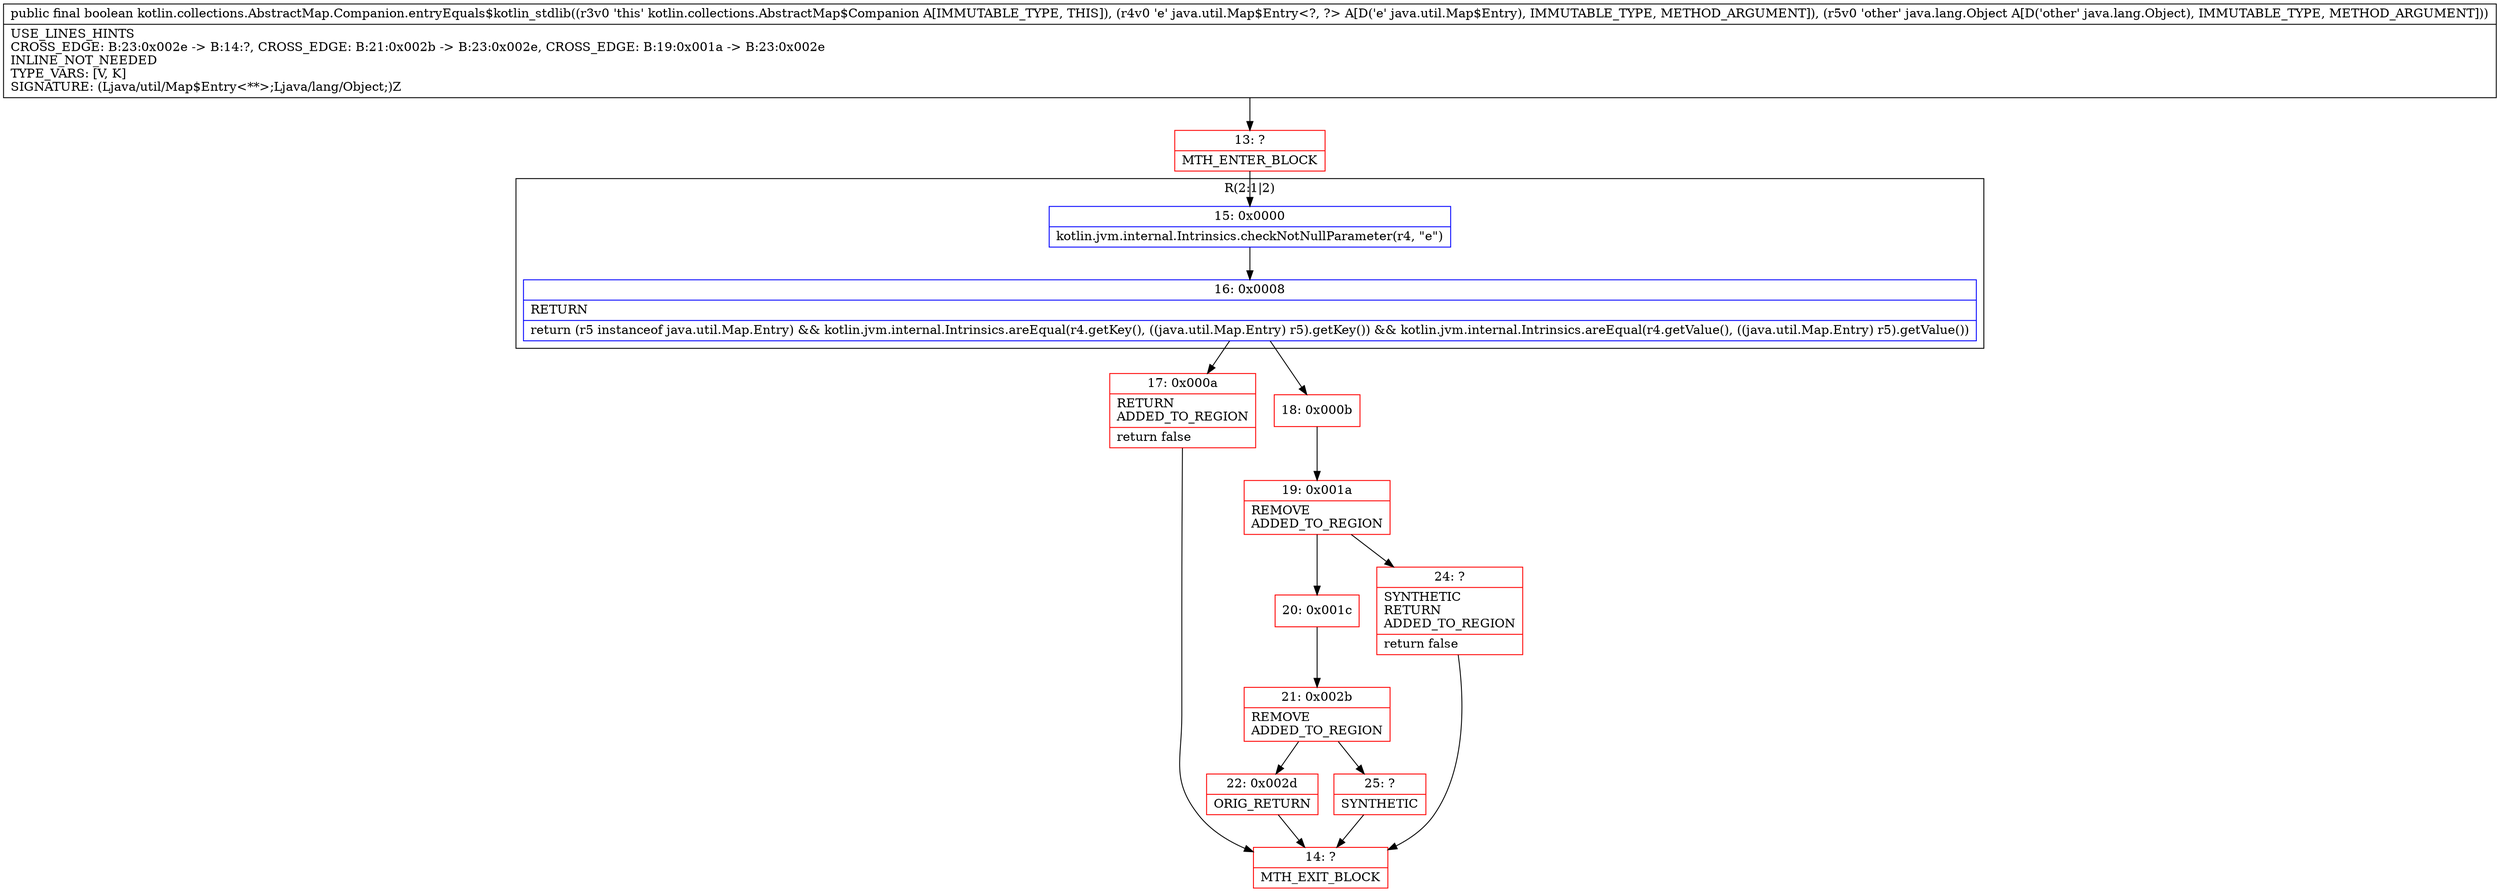 digraph "CFG forkotlin.collections.AbstractMap.Companion.entryEquals$kotlin_stdlib(Ljava\/util\/Map$Entry;Ljava\/lang\/Object;)Z" {
subgraph cluster_Region_730169173 {
label = "R(2:1|2)";
node [shape=record,color=blue];
Node_15 [shape=record,label="{15\:\ 0x0000|kotlin.jvm.internal.Intrinsics.checkNotNullParameter(r4, \"e\")\l}"];
Node_16 [shape=record,label="{16\:\ 0x0008|RETURN\l|return (r5 instanceof java.util.Map.Entry) && kotlin.jvm.internal.Intrinsics.areEqual(r4.getKey(), ((java.util.Map.Entry) r5).getKey()) && kotlin.jvm.internal.Intrinsics.areEqual(r4.getValue(), ((java.util.Map.Entry) r5).getValue())\l}"];
}
Node_13 [shape=record,color=red,label="{13\:\ ?|MTH_ENTER_BLOCK\l}"];
Node_17 [shape=record,color=red,label="{17\:\ 0x000a|RETURN\lADDED_TO_REGION\l|return false\l}"];
Node_14 [shape=record,color=red,label="{14\:\ ?|MTH_EXIT_BLOCK\l}"];
Node_18 [shape=record,color=red,label="{18\:\ 0x000b}"];
Node_19 [shape=record,color=red,label="{19\:\ 0x001a|REMOVE\lADDED_TO_REGION\l}"];
Node_20 [shape=record,color=red,label="{20\:\ 0x001c}"];
Node_21 [shape=record,color=red,label="{21\:\ 0x002b|REMOVE\lADDED_TO_REGION\l}"];
Node_22 [shape=record,color=red,label="{22\:\ 0x002d|ORIG_RETURN\l}"];
Node_25 [shape=record,color=red,label="{25\:\ ?|SYNTHETIC\l}"];
Node_24 [shape=record,color=red,label="{24\:\ ?|SYNTHETIC\lRETURN\lADDED_TO_REGION\l|return false\l}"];
MethodNode[shape=record,label="{public final boolean kotlin.collections.AbstractMap.Companion.entryEquals$kotlin_stdlib((r3v0 'this' kotlin.collections.AbstractMap$Companion A[IMMUTABLE_TYPE, THIS]), (r4v0 'e' java.util.Map$Entry\<?, ?\> A[D('e' java.util.Map$Entry), IMMUTABLE_TYPE, METHOD_ARGUMENT]), (r5v0 'other' java.lang.Object A[D('other' java.lang.Object), IMMUTABLE_TYPE, METHOD_ARGUMENT]))  | USE_LINES_HINTS\lCROSS_EDGE: B:23:0x002e \-\> B:14:?, CROSS_EDGE: B:21:0x002b \-\> B:23:0x002e, CROSS_EDGE: B:19:0x001a \-\> B:23:0x002e\lINLINE_NOT_NEEDED\lTYPE_VARS: [V, K]\lSIGNATURE: (Ljava\/util\/Map$Entry\<**\>;Ljava\/lang\/Object;)Z\l}"];
MethodNode -> Node_13;Node_15 -> Node_16;
Node_16 -> Node_17;
Node_16 -> Node_18;
Node_13 -> Node_15;
Node_17 -> Node_14;
Node_18 -> Node_19;
Node_19 -> Node_20;
Node_19 -> Node_24;
Node_20 -> Node_21;
Node_21 -> Node_22;
Node_21 -> Node_25;
Node_22 -> Node_14;
Node_25 -> Node_14;
Node_24 -> Node_14;
}

